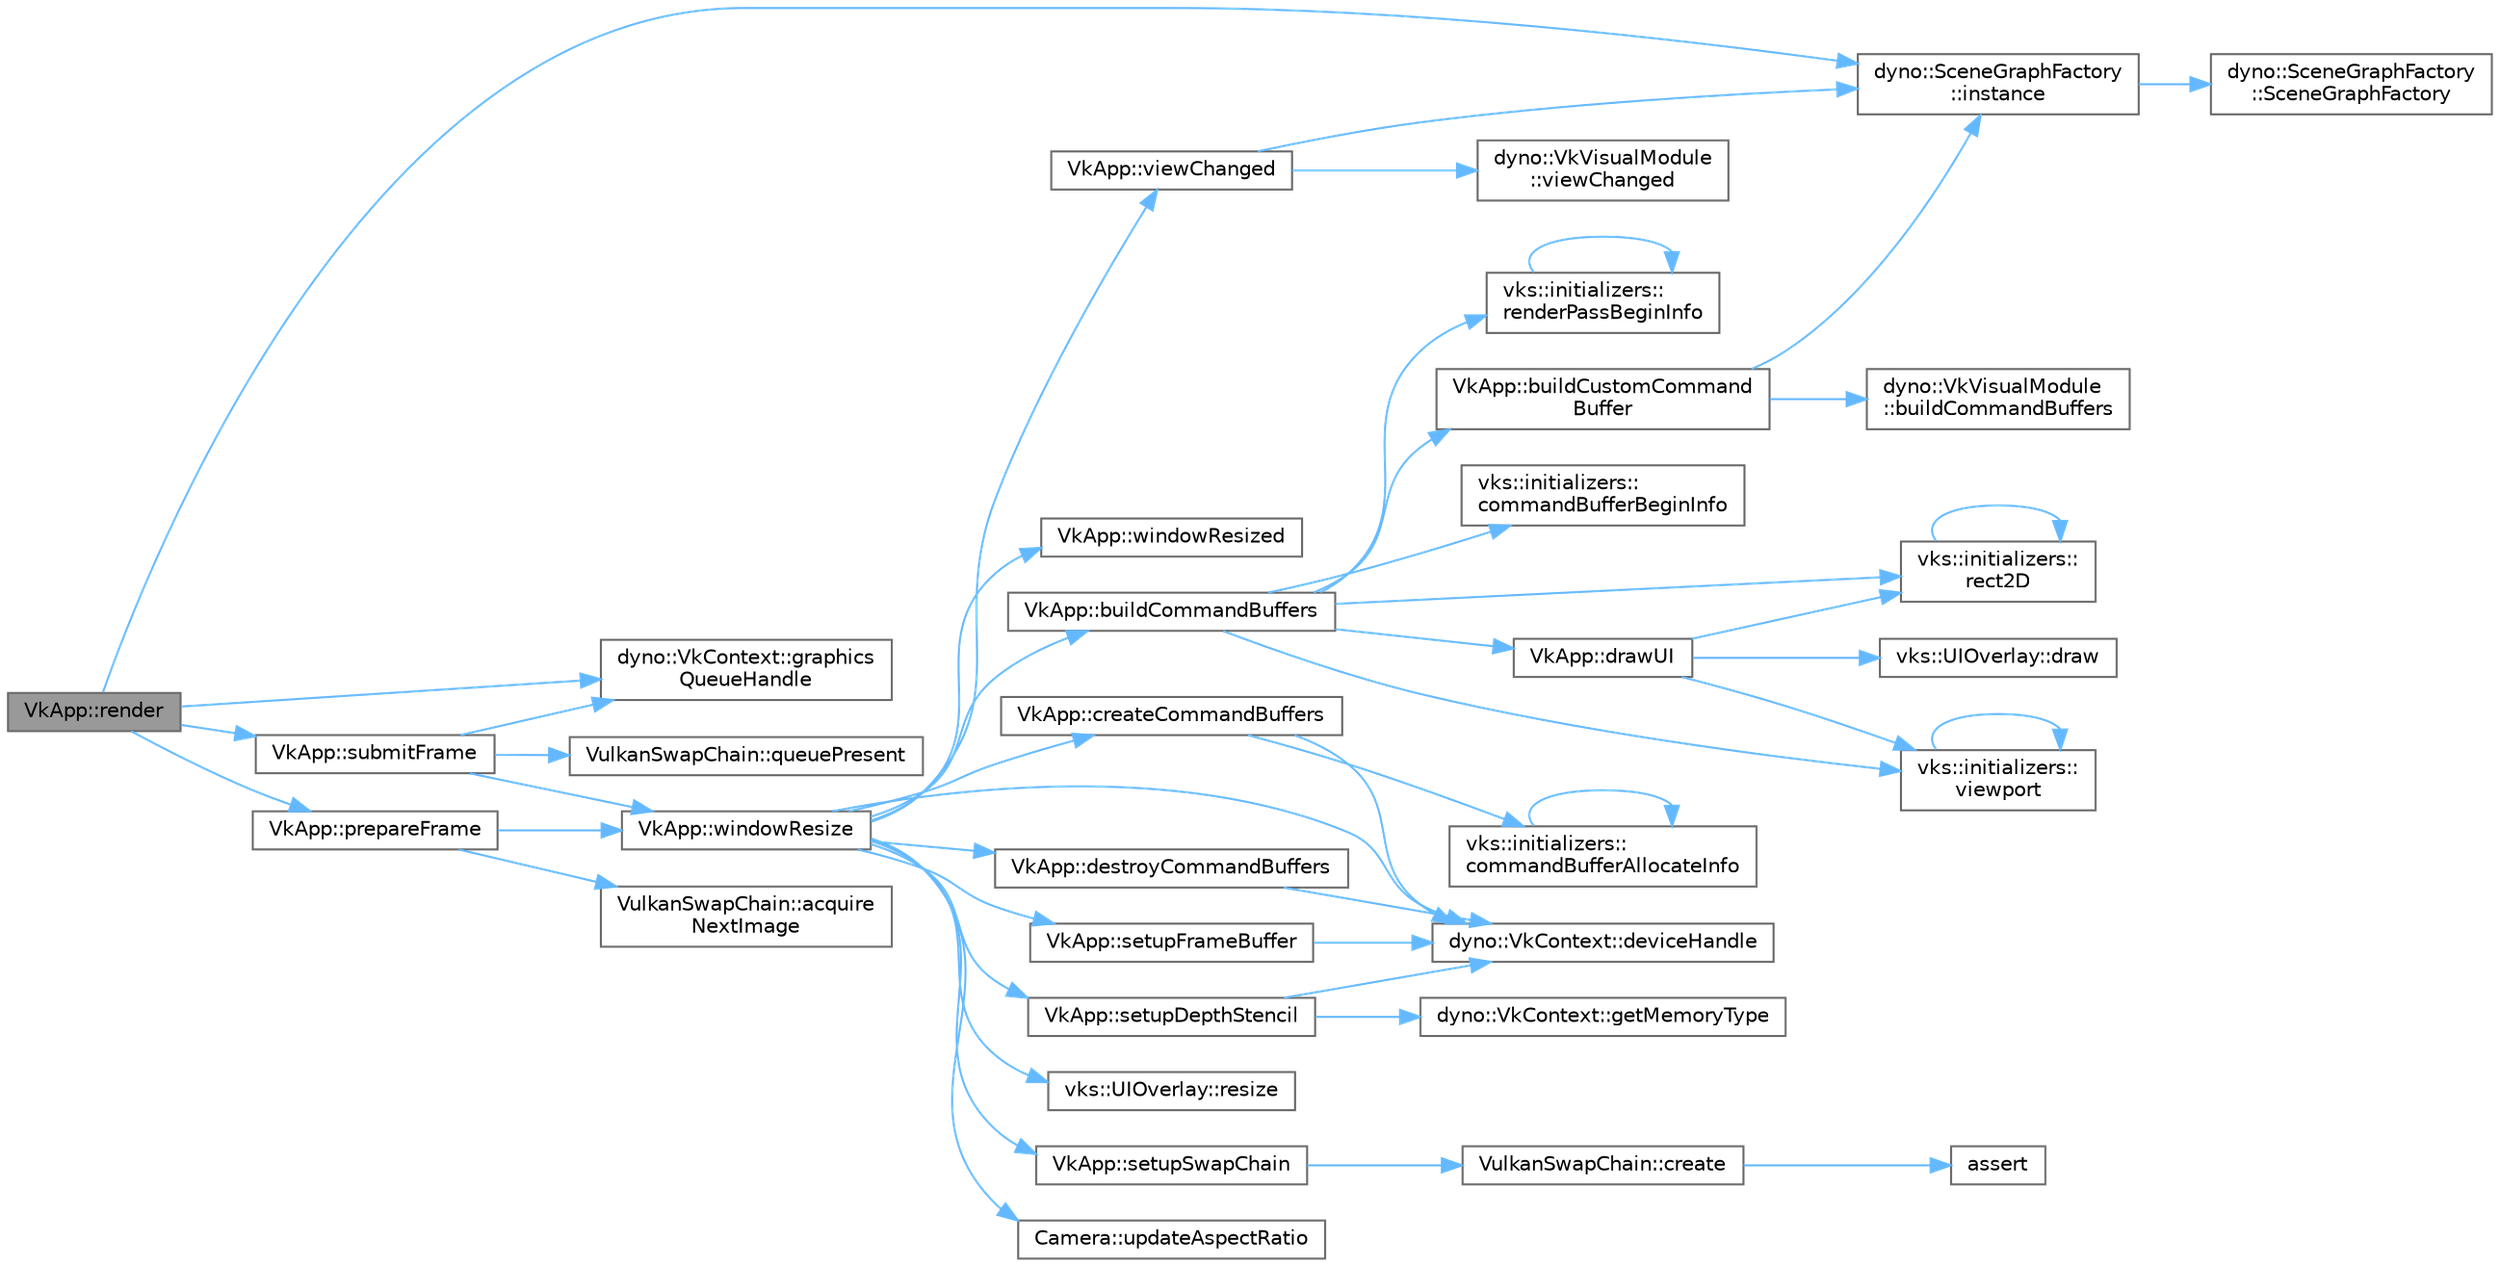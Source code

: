 digraph "VkApp::render"
{
 // LATEX_PDF_SIZE
  bgcolor="transparent";
  edge [fontname=Helvetica,fontsize=10,labelfontname=Helvetica,labelfontsize=10];
  node [fontname=Helvetica,fontsize=10,shape=box,height=0.2,width=0.4];
  rankdir="LR";
  Node1 [id="Node000001",label="VkApp::render",height=0.2,width=0.4,color="gray40", fillcolor="grey60", style="filled", fontcolor="black",tooltip="(Pure virtual) Render function to be implemented by the sample application"];
  Node1 -> Node2 [id="edge1_Node000001_Node000002",color="steelblue1",style="solid",tooltip=" "];
  Node2 [id="Node000002",label="dyno::VkContext::graphics\lQueueHandle",height=0.2,width=0.4,color="grey40", fillcolor="white", style="filled",URL="$classdyno_1_1_vk_context.html#ad6404255ba055cbe9873651fffb4266e",tooltip=" "];
  Node1 -> Node3 [id="edge2_Node000001_Node000003",color="steelblue1",style="solid",tooltip=" "];
  Node3 [id="Node000003",label="dyno::SceneGraphFactory\l::instance",height=0.2,width=0.4,color="grey40", fillcolor="white", style="filled",URL="$classdyno_1_1_scene_graph_factory.html#a734602c4eaa53d89bd0293015383677b",tooltip=" "];
  Node3 -> Node4 [id="edge3_Node000003_Node000004",color="steelblue1",style="solid",tooltip=" "];
  Node4 [id="Node000004",label="dyno::SceneGraphFactory\l::SceneGraphFactory",height=0.2,width=0.4,color="grey40", fillcolor="white", style="filled",URL="$classdyno_1_1_scene_graph_factory.html#a8903c0a4594870792c19db4302361bad",tooltip=" "];
  Node1 -> Node5 [id="edge4_Node000001_Node000005",color="steelblue1",style="solid",tooltip=" "];
  Node5 [id="Node000005",label="VkApp::prepareFrame",height=0.2,width=0.4,color="grey40", fillcolor="white", style="filled",URL="$class_vk_app.html#a0162143259d08706c042d08fbebe4706",tooltip=" "];
  Node5 -> Node6 [id="edge5_Node000005_Node000006",color="steelblue1",style="solid",tooltip=" "];
  Node6 [id="Node000006",label="VulkanSwapChain::acquire\lNextImage",height=0.2,width=0.4,color="grey40", fillcolor="white", style="filled",URL="$class_vulkan_swap_chain.html#ae4c017063e104df6af453f511476c5f2",tooltip=" "];
  Node5 -> Node7 [id="edge6_Node000005_Node000007",color="steelblue1",style="solid",tooltip=" "];
  Node7 [id="Node000007",label="VkApp::windowResize",height=0.2,width=0.4,color="grey40", fillcolor="white", style="filled",URL="$class_vk_app.html#a7cd16d7aa5e59f3320f4db4203d9c6c2",tooltip=" "];
  Node7 -> Node8 [id="edge7_Node000007_Node000008",color="steelblue1",style="solid",tooltip=" "];
  Node8 [id="Node000008",label="VkApp::buildCommandBuffers",height=0.2,width=0.4,color="grey40", fillcolor="white", style="filled",URL="$class_vk_app.html#a38047afc15c4ecf19d652c4b8c62c544",tooltip="(Virtual) Called when resources have been recreated that require a rebuild of the command buffers (e...."];
  Node8 -> Node9 [id="edge8_Node000008_Node000009",color="steelblue1",style="solid",tooltip=" "];
  Node9 [id="Node000009",label="VkApp::buildCustomCommand\lBuffer",height=0.2,width=0.4,color="grey40", fillcolor="white", style="filled",URL="$class_vk_app.html#a2d514ecd18dc274f4117753e6c299b32",tooltip=" "];
  Node9 -> Node10 [id="edge9_Node000009_Node000010",color="steelblue1",style="solid",tooltip=" "];
  Node10 [id="Node000010",label="dyno::VkVisualModule\l::buildCommandBuffers",height=0.2,width=0.4,color="grey40", fillcolor="white", style="filled",URL="$classdyno_1_1_vk_visual_module.html#a4d5fc3965b77c5113df70656361bea11",tooltip=" "];
  Node9 -> Node3 [id="edge10_Node000009_Node000003",color="steelblue1",style="solid",tooltip=" "];
  Node8 -> Node11 [id="edge11_Node000008_Node000011",color="steelblue1",style="solid",tooltip=" "];
  Node11 [id="Node000011",label="vks::initializers::\lcommandBufferBeginInfo",height=0.2,width=0.4,color="grey40", fillcolor="white", style="filled",URL="$namespacevks_1_1initializers.html#ab43b98c7cf767b67fd3501fedb4a8348",tooltip=" "];
  Node8 -> Node12 [id="edge12_Node000008_Node000012",color="steelblue1",style="solid",tooltip=" "];
  Node12 [id="Node000012",label="VkApp::drawUI",height=0.2,width=0.4,color="grey40", fillcolor="white", style="filled",URL="$class_vk_app.html#a0533d19e918fc69c112df4e80d75f50a",tooltip="Adds the drawing commands for the ImGui overlay to the given command buffer."];
  Node12 -> Node13 [id="edge13_Node000012_Node000013",color="steelblue1",style="solid",tooltip=" "];
  Node13 [id="Node000013",label="vks::UIOverlay::draw",height=0.2,width=0.4,color="grey40", fillcolor="white", style="filled",URL="$classvks_1_1_u_i_overlay.html#a624e18c79a8ec4df22119b14dd53d690",tooltip=" "];
  Node12 -> Node14 [id="edge14_Node000012_Node000014",color="steelblue1",style="solid",tooltip=" "];
  Node14 [id="Node000014",label="vks::initializers::\lrect2D",height=0.2,width=0.4,color="grey40", fillcolor="white", style="filled",URL="$namespacevks_1_1initializers.html#accf10566e09a15387484562d7b62fb1d",tooltip=" "];
  Node14 -> Node14 [id="edge15_Node000014_Node000014",color="steelblue1",style="solid",tooltip=" "];
  Node12 -> Node15 [id="edge16_Node000012_Node000015",color="steelblue1",style="solid",tooltip=" "];
  Node15 [id="Node000015",label="vks::initializers::\lviewport",height=0.2,width=0.4,color="grey40", fillcolor="white", style="filled",URL="$namespacevks_1_1initializers.html#ad8d2fa8d651cf0b1a1d6ee1190dd318c",tooltip=" "];
  Node15 -> Node15 [id="edge17_Node000015_Node000015",color="steelblue1",style="solid",tooltip=" "];
  Node8 -> Node14 [id="edge18_Node000008_Node000014",color="steelblue1",style="solid",tooltip=" "];
  Node8 -> Node16 [id="edge19_Node000008_Node000016",color="steelblue1",style="solid",tooltip=" "];
  Node16 [id="Node000016",label="vks::initializers::\lrenderPassBeginInfo",height=0.2,width=0.4,color="grey40", fillcolor="white", style="filled",URL="$namespacevks_1_1initializers.html#a9a2b0d6286daad93f68a4d9100a8f354",tooltip=" "];
  Node16 -> Node16 [id="edge20_Node000016_Node000016",color="steelblue1",style="solid",tooltip=" "];
  Node8 -> Node15 [id="edge21_Node000008_Node000015",color="steelblue1",style="solid",tooltip=" "];
  Node7 -> Node17 [id="edge22_Node000007_Node000017",color="steelblue1",style="solid",tooltip=" "];
  Node17 [id="Node000017",label="VkApp::createCommandBuffers",height=0.2,width=0.4,color="grey40", fillcolor="white", style="filled",URL="$class_vk_app.html#aebc0a020547b33662c7ab153e0f5ee78",tooltip=" "];
  Node17 -> Node18 [id="edge23_Node000017_Node000018",color="steelblue1",style="solid",tooltip=" "];
  Node18 [id="Node000018",label="vks::initializers::\lcommandBufferAllocateInfo",height=0.2,width=0.4,color="grey40", fillcolor="white", style="filled",URL="$namespacevks_1_1initializers.html#a56e8b0b74504c6870b752df0ec9052be",tooltip=" "];
  Node18 -> Node18 [id="edge24_Node000018_Node000018",color="steelblue1",style="solid",tooltip=" "];
  Node17 -> Node19 [id="edge25_Node000017_Node000019",color="steelblue1",style="solid",tooltip=" "];
  Node19 [id="Node000019",label="dyno::VkContext::deviceHandle",height=0.2,width=0.4,color="grey40", fillcolor="white", style="filled",URL="$classdyno_1_1_vk_context.html#af9eb048735ab3316470619f9bf0d4acf",tooltip=" "];
  Node7 -> Node20 [id="edge26_Node000007_Node000020",color="steelblue1",style="solid",tooltip=" "];
  Node20 [id="Node000020",label="VkApp::destroyCommandBuffers",height=0.2,width=0.4,color="grey40", fillcolor="white", style="filled",URL="$class_vk_app.html#a2cab8bd97fb34c53c75c5af7497afdca",tooltip=" "];
  Node20 -> Node19 [id="edge27_Node000020_Node000019",color="steelblue1",style="solid",tooltip=" "];
  Node7 -> Node19 [id="edge28_Node000007_Node000019",color="steelblue1",style="solid",tooltip=" "];
  Node7 -> Node21 [id="edge29_Node000007_Node000021",color="steelblue1",style="solid",tooltip=" "];
  Node21 [id="Node000021",label="vks::UIOverlay::resize",height=0.2,width=0.4,color="grey40", fillcolor="white", style="filled",URL="$classvks_1_1_u_i_overlay.html#aa22c7b7099c6628c2b997445827a71d0",tooltip=" "];
  Node7 -> Node22 [id="edge30_Node000007_Node000022",color="steelblue1",style="solid",tooltip=" "];
  Node22 [id="Node000022",label="VkApp::setupDepthStencil",height=0.2,width=0.4,color="grey40", fillcolor="white", style="filled",URL="$class_vk_app.html#a885893a4870100949051d768130e9520",tooltip="(Virtual) Setup default depth and stencil views"];
  Node22 -> Node19 [id="edge31_Node000022_Node000019",color="steelblue1",style="solid",tooltip=" "];
  Node22 -> Node23 [id="edge32_Node000022_Node000023",color="steelblue1",style="solid",tooltip=" "];
  Node23 [id="Node000023",label="dyno::VkContext::getMemoryType",height=0.2,width=0.4,color="grey40", fillcolor="white", style="filled",URL="$classdyno_1_1_vk_context.html#a780dfd9266a8aadab0d3ea38d0750509",tooltip=" "];
  Node7 -> Node24 [id="edge33_Node000007_Node000024",color="steelblue1",style="solid",tooltip=" "];
  Node24 [id="Node000024",label="VkApp::setupFrameBuffer",height=0.2,width=0.4,color="grey40", fillcolor="white", style="filled",URL="$class_vk_app.html#a3f057963f839559ea6d71e2163417997",tooltip="(Virtual) Setup default framebuffers for all requested swapchain images"];
  Node24 -> Node19 [id="edge34_Node000024_Node000019",color="steelblue1",style="solid",tooltip=" "];
  Node7 -> Node25 [id="edge35_Node000007_Node000025",color="steelblue1",style="solid",tooltip=" "];
  Node25 [id="Node000025",label="VkApp::setupSwapChain",height=0.2,width=0.4,color="grey40", fillcolor="white", style="filled",URL="$class_vk_app.html#a8a926ccea752b2a139453f054ca1480d",tooltip=" "];
  Node25 -> Node26 [id="edge36_Node000025_Node000026",color="steelblue1",style="solid",tooltip=" "];
  Node26 [id="Node000026",label="VulkanSwapChain::create",height=0.2,width=0.4,color="grey40", fillcolor="white", style="filled",URL="$class_vulkan_swap_chain.html#a84e91376965ca63f453266e0e9baebaa",tooltip=" "];
  Node26 -> Node27 [id="edge37_Node000026_Node000027",color="steelblue1",style="solid",tooltip=" "];
  Node27 [id="Node000027",label="assert",height=0.2,width=0.4,color="grey40", fillcolor="white", style="filled",URL="$_vulkan_swap_chain_8cpp.html#a21b5a77bb7dd2ff2a93f6c086da96d46",tooltip=" "];
  Node7 -> Node28 [id="edge38_Node000007_Node000028",color="steelblue1",style="solid",tooltip=" "];
  Node28 [id="Node000028",label="Camera::updateAspectRatio",height=0.2,width=0.4,color="grey40", fillcolor="white", style="filled",URL="$class_camera.html#a5da1dde1a2d60f8e8e4e95922b0e72a3",tooltip=" "];
  Node7 -> Node29 [id="edge39_Node000007_Node000029",color="steelblue1",style="solid",tooltip=" "];
  Node29 [id="Node000029",label="VkApp::viewChanged",height=0.2,width=0.4,color="grey40", fillcolor="white", style="filled",URL="$class_vk_app.html#a6404e5667eef136f91987f9f525dc688",tooltip="(Virtual) Called when the camera view has changed"];
  Node29 -> Node3 [id="edge40_Node000029_Node000003",color="steelblue1",style="solid",tooltip=" "];
  Node29 -> Node30 [id="edge41_Node000029_Node000030",color="steelblue1",style="solid",tooltip=" "];
  Node30 [id="Node000030",label="dyno::VkVisualModule\l::viewChanged",height=0.2,width=0.4,color="grey40", fillcolor="white", style="filled",URL="$classdyno_1_1_vk_visual_module.html#ad5176c02e568be37a4a5163c96e473bc",tooltip=" "];
  Node7 -> Node31 [id="edge42_Node000007_Node000031",color="steelblue1",style="solid",tooltip=" "];
  Node31 [id="Node000031",label="VkApp::windowResized",height=0.2,width=0.4,color="grey40", fillcolor="white", style="filled",URL="$class_vk_app.html#a9b734787be2c77f9fb709008aacd0a4e",tooltip="(Virtual) Called when the window has been resized, can be used by the sample application to recreate ..."];
  Node1 -> Node32 [id="edge43_Node000001_Node000032",color="steelblue1",style="solid",tooltip=" "];
  Node32 [id="Node000032",label="VkApp::submitFrame",height=0.2,width=0.4,color="grey40", fillcolor="white", style="filled",URL="$class_vk_app.html#a77aa2460391395eadb236bd13826b56e",tooltip="Presents the current image to the swap chain."];
  Node32 -> Node2 [id="edge44_Node000032_Node000002",color="steelblue1",style="solid",tooltip=" "];
  Node32 -> Node33 [id="edge45_Node000032_Node000033",color="steelblue1",style="solid",tooltip=" "];
  Node33 [id="Node000033",label="VulkanSwapChain::queuePresent",height=0.2,width=0.4,color="grey40", fillcolor="white", style="filled",URL="$class_vulkan_swap_chain.html#aa86b2b32130ae574aa25ac0c56c45a71",tooltip=" "];
  Node32 -> Node7 [id="edge46_Node000032_Node000007",color="steelblue1",style="solid",tooltip=" "];
}

